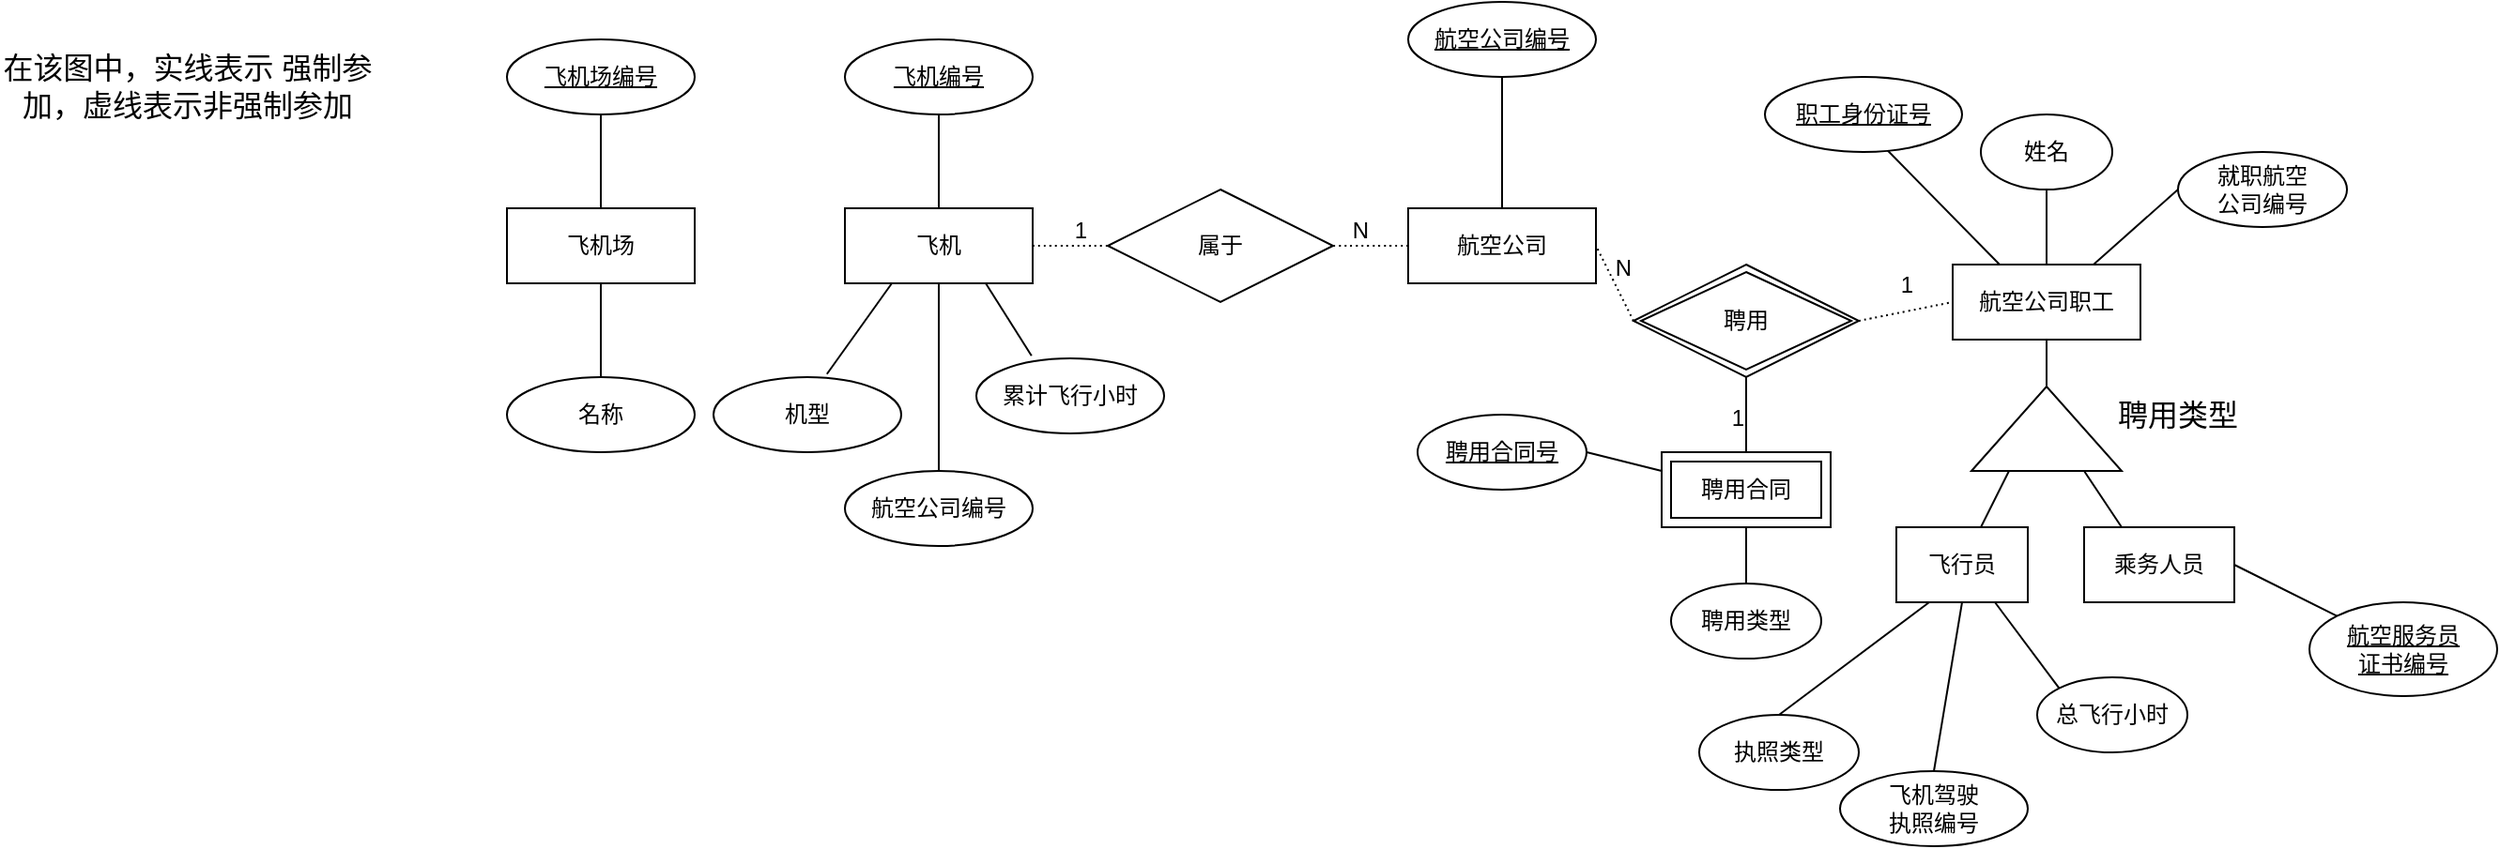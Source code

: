 <mxfile version="24.4.9" type="github">
  <diagram name="第 1 页" id="RIavcO6uoZUjZnijJ_pN">
    <mxGraphModel dx="790" dy="480" grid="1" gridSize="10" guides="1" tooltips="1" connect="1" arrows="1" fold="1" page="1" pageScale="1" pageWidth="2339" pageHeight="3300" math="0" shadow="0">
      <root>
        <mxCell id="0" />
        <mxCell id="1" parent="0" />
        <mxCell id="wJQzVaT3mwu58rgRfh5--1" value="飞机场" style="whiteSpace=wrap;html=1;align=center;" parent="1" vertex="1">
          <mxGeometry x="340" y="130" width="100" height="40" as="geometry" />
        </mxCell>
        <mxCell id="wJQzVaT3mwu58rgRfh5--2" value="飞机场编号" style="ellipse;whiteSpace=wrap;html=1;align=center;fontStyle=4;" parent="1" vertex="1">
          <mxGeometry x="340" y="40" width="100" height="40" as="geometry" />
        </mxCell>
        <mxCell id="wJQzVaT3mwu58rgRfh5--4" value="名称" style="ellipse;whiteSpace=wrap;html=1;align=center;" parent="1" vertex="1">
          <mxGeometry x="340" y="220" width="100" height="40" as="geometry" />
        </mxCell>
        <mxCell id="wJQzVaT3mwu58rgRfh5--6" value="飞机" style="whiteSpace=wrap;html=1;align=center;" parent="1" vertex="1">
          <mxGeometry x="520" y="130" width="100" height="40" as="geometry" />
        </mxCell>
        <mxCell id="wJQzVaT3mwu58rgRfh5--7" value="航空公司" style="whiteSpace=wrap;html=1;align=center;" parent="1" vertex="1">
          <mxGeometry x="820" y="130" width="100" height="40" as="geometry" />
        </mxCell>
        <mxCell id="wJQzVaT3mwu58rgRfh5--9" value="飞机编号" style="ellipse;whiteSpace=wrap;html=1;align=center;fontStyle=4;" parent="1" vertex="1">
          <mxGeometry x="520" y="40" width="100" height="40" as="geometry" />
        </mxCell>
        <mxCell id="wJQzVaT3mwu58rgRfh5--11" value="航空公司编号" style="ellipse;whiteSpace=wrap;html=1;align=center;fontStyle=4;" parent="1" vertex="1">
          <mxGeometry x="820" y="20" width="100" height="40" as="geometry" />
        </mxCell>
        <mxCell id="wJQzVaT3mwu58rgRfh5--12" value="机型" style="ellipse;whiteSpace=wrap;html=1;align=center;" parent="1" vertex="1">
          <mxGeometry x="450" y="220" width="100" height="40" as="geometry" />
        </mxCell>
        <mxCell id="wJQzVaT3mwu58rgRfh5--14" value="航空公司编号" style="ellipse;whiteSpace=wrap;html=1;align=center;" parent="1" vertex="1">
          <mxGeometry x="520" y="270" width="100" height="40" as="geometry" />
        </mxCell>
        <mxCell id="wJQzVaT3mwu58rgRfh5--17" value="累计飞行小时" style="ellipse;whiteSpace=wrap;html=1;align=center;" parent="1" vertex="1">
          <mxGeometry x="590" y="210" width="100" height="40" as="geometry" />
        </mxCell>
        <mxCell id="wJQzVaT3mwu58rgRfh5--19" value="属于" style="shape=rhombus;perimeter=rhombusPerimeter;whiteSpace=wrap;html=1;align=center;" parent="1" vertex="1">
          <mxGeometry x="660" y="120" width="120" height="60" as="geometry" />
        </mxCell>
        <mxCell id="wJQzVaT3mwu58rgRfh5--20" value="" style="endArrow=none;html=1;rounded=0;dashed=1;dashPattern=1 2;fontSize=12;startSize=8;endSize=8;curved=1;exitX=1;exitY=0.5;exitDx=0;exitDy=0;entryX=0;entryY=0.5;entryDx=0;entryDy=0;" parent="1" source="wJQzVaT3mwu58rgRfh5--6" target="wJQzVaT3mwu58rgRfh5--19" edge="1">
          <mxGeometry relative="1" as="geometry">
            <mxPoint x="620" y="180" as="sourcePoint" />
            <mxPoint x="780" y="180" as="targetPoint" />
          </mxGeometry>
        </mxCell>
        <mxCell id="wJQzVaT3mwu58rgRfh5--21" value="1" style="resizable=0;html=1;whiteSpace=wrap;align=right;verticalAlign=bottom;" parent="wJQzVaT3mwu58rgRfh5--20" connectable="0" vertex="1">
          <mxGeometry x="1" relative="1" as="geometry">
            <mxPoint x="-10" as="offset" />
          </mxGeometry>
        </mxCell>
        <mxCell id="wJQzVaT3mwu58rgRfh5--22" value="" style="endArrow=none;html=1;rounded=0;dashed=1;dashPattern=1 2;fontSize=12;startSize=8;endSize=8;curved=1;exitX=0;exitY=0.5;exitDx=0;exitDy=0;entryX=1;entryY=0.5;entryDx=0;entryDy=0;" parent="1" source="wJQzVaT3mwu58rgRfh5--7" target="wJQzVaT3mwu58rgRfh5--19" edge="1">
          <mxGeometry relative="1" as="geometry">
            <mxPoint x="620" y="180" as="sourcePoint" />
            <mxPoint x="780" y="180" as="targetPoint" />
          </mxGeometry>
        </mxCell>
        <mxCell id="wJQzVaT3mwu58rgRfh5--23" value="N" style="resizable=0;html=1;whiteSpace=wrap;align=right;verticalAlign=bottom;" parent="wJQzVaT3mwu58rgRfh5--22" connectable="0" vertex="1">
          <mxGeometry x="1" relative="1" as="geometry">
            <mxPoint x="20" as="offset" />
          </mxGeometry>
        </mxCell>
        <mxCell id="wJQzVaT3mwu58rgRfh5--24" value="在该图中，实线表示 强制参加，虚线表示非强制参加" style="text;html=1;align=center;verticalAlign=middle;whiteSpace=wrap;rounded=0;fontSize=16;" parent="1" vertex="1">
          <mxGeometry x="70" y="40" width="200" height="50" as="geometry" />
        </mxCell>
        <mxCell id="wJQzVaT3mwu58rgRfh5--32" style="endArrow=none;rounded=0;orthogonalLoop=1;jettySize=auto;html=1;exitX=0.5;exitY=0;exitDx=0;exitDy=0;entryX=0.5;entryY=1;entryDx=0;entryDy=0;fontSize=12;startSize=8;endSize=8;" parent="1" source="wJQzVaT3mwu58rgRfh5--25" target="wJQzVaT3mwu58rgRfh5--27" edge="1">
          <mxGeometry relative="1" as="geometry" />
        </mxCell>
        <mxCell id="wJQzVaT3mwu58rgRfh5--52" style="endArrow=none;rounded=0;orthogonalLoop=1;jettySize=auto;html=1;exitX=0.5;exitY=1;exitDx=0;exitDy=0;entryX=1;entryY=0.5;entryDx=0;entryDy=0;fontSize=12;startSize=8;endSize=8;" parent="1" source="wJQzVaT3mwu58rgRfh5--25" target="wJQzVaT3mwu58rgRfh5--48" edge="1">
          <mxGeometry relative="1" as="geometry" />
        </mxCell>
        <mxCell id="wJQzVaT3mwu58rgRfh5--25" value="航空公司职工" style="whiteSpace=wrap;html=1;align=center;" parent="1" vertex="1">
          <mxGeometry x="1110" y="160" width="100" height="40" as="geometry" />
        </mxCell>
        <mxCell id="wJQzVaT3mwu58rgRfh5--26" value="职工身份证号" style="ellipse;whiteSpace=wrap;html=1;align=center;fontStyle=4;" parent="1" vertex="1">
          <mxGeometry x="1010" y="60" width="105" height="40" as="geometry" />
        </mxCell>
        <mxCell id="wJQzVaT3mwu58rgRfh5--27" value="姓名" style="ellipse;whiteSpace=wrap;html=1;align=center;" parent="1" vertex="1">
          <mxGeometry x="1125" y="80" width="70" height="40" as="geometry" />
        </mxCell>
        <mxCell id="wJQzVaT3mwu58rgRfh5--28" value="就职航空&lt;div&gt;公司编号&lt;/div&gt;" style="ellipse;whiteSpace=wrap;html=1;align=center;" parent="1" vertex="1">
          <mxGeometry x="1230" y="100" width="90" height="40" as="geometry" />
        </mxCell>
        <mxCell id="wJQzVaT3mwu58rgRfh5--29" value="聘用类型" style="ellipse;whiteSpace=wrap;html=1;align=center;" parent="1" vertex="1">
          <mxGeometry x="960" y="330" width="80" height="40" as="geometry" />
        </mxCell>
        <mxCell id="wJQzVaT3mwu58rgRfh5--44" style="endArrow=none;html=1;rounded=0;exitX=0;exitY=0.25;exitDx=0;exitDy=0;entryX=1;entryY=0.5;entryDx=0;entryDy=0;fontSize=12;startSize=8;endSize=8;" parent="1" source="wJQzVaT3mwu58rgRfh5--30" target="wJQzVaT3mwu58rgRfh5--40" edge="1">
          <mxGeometry relative="1" as="geometry" />
        </mxCell>
        <mxCell id="wJQzVaT3mwu58rgRfh5--45" style="endArrow=none;rounded=0;orthogonalLoop=1;jettySize=auto;html=1;exitX=0.5;exitY=1;exitDx=0;exitDy=0;entryX=0.5;entryY=0;entryDx=0;entryDy=0;fontSize=12;startSize=8;endSize=8;" parent="1" source="wJQzVaT3mwu58rgRfh5--30" target="wJQzVaT3mwu58rgRfh5--29" edge="1">
          <mxGeometry relative="1" as="geometry" />
        </mxCell>
        <mxCell id="wJQzVaT3mwu58rgRfh5--30" value="聘用合同" style="shape=ext;margin=3;double=1;whiteSpace=wrap;html=1;align=center;" parent="1" vertex="1">
          <mxGeometry x="955" y="260" width="90" height="40" as="geometry" />
        </mxCell>
        <mxCell id="wJQzVaT3mwu58rgRfh5--31" style="endArrow=none;rounded=0;orthogonalLoop=1;jettySize=auto;html=1;entryX=0.623;entryY=0.982;entryDx=0;entryDy=0;entryPerimeter=0;fontSize=12;startSize=8;endSize=8;exitX=0.25;exitY=0;exitDx=0;exitDy=0;" parent="1" source="wJQzVaT3mwu58rgRfh5--25" target="wJQzVaT3mwu58rgRfh5--26" edge="1">
          <mxGeometry relative="1" as="geometry">
            <mxPoint x="1046" y="130" as="sourcePoint" />
          </mxGeometry>
        </mxCell>
        <mxCell id="wJQzVaT3mwu58rgRfh5--33" style="endArrow=none;rounded=0;orthogonalLoop=1;jettySize=auto;html=1;exitX=0.75;exitY=0;exitDx=0;exitDy=0;fontSize=12;startSize=8;endSize=8;entryX=0;entryY=0.5;entryDx=0;entryDy=0;" parent="1" source="wJQzVaT3mwu58rgRfh5--25" target="wJQzVaT3mwu58rgRfh5--28" edge="1">
          <mxGeometry relative="1" as="geometry">
            <mxPoint x="1231" y="127" as="targetPoint" />
          </mxGeometry>
        </mxCell>
        <mxCell id="wJQzVaT3mwu58rgRfh5--34" style="edgeStyle=none;curved=1;rounded=0;orthogonalLoop=1;jettySize=auto;html=1;exitX=0.5;exitY=0;exitDx=0;exitDy=0;fontSize=12;startSize=8;endSize=8;" parent="1" source="wJQzVaT3mwu58rgRfh5--30" target="wJQzVaT3mwu58rgRfh5--30" edge="1">
          <mxGeometry relative="1" as="geometry" />
        </mxCell>
        <mxCell id="wJQzVaT3mwu58rgRfh5--35" value="聘用" style="shape=rhombus;double=1;perimeter=rhombusPerimeter;whiteSpace=wrap;html=1;align=center;" parent="1" vertex="1">
          <mxGeometry x="940" y="160" width="120" height="60" as="geometry" />
        </mxCell>
        <mxCell id="wJQzVaT3mwu58rgRfh5--36" value="" style="endArrow=none;html=1;rounded=0;fontSize=12;startSize=8;endSize=8;curved=1;exitX=0.5;exitY=1;exitDx=0;exitDy=0;entryX=0.5;entryY=0;entryDx=0;entryDy=0;" parent="1" source="wJQzVaT3mwu58rgRfh5--35" target="wJQzVaT3mwu58rgRfh5--30" edge="1">
          <mxGeometry relative="1" as="geometry">
            <mxPoint x="900" y="250" as="sourcePoint" />
            <mxPoint x="1060" y="250" as="targetPoint" />
          </mxGeometry>
        </mxCell>
        <mxCell id="wJQzVaT3mwu58rgRfh5--37" value="1" style="resizable=0;html=1;whiteSpace=wrap;align=right;verticalAlign=bottom;" parent="wJQzVaT3mwu58rgRfh5--36" connectable="0" vertex="1">
          <mxGeometry x="1" relative="1" as="geometry">
            <mxPoint y="-10" as="offset" />
          </mxGeometry>
        </mxCell>
        <mxCell id="wJQzVaT3mwu58rgRfh5--38" value="" style="endArrow=none;html=1;rounded=0;dashed=1;dashPattern=1 2;fontSize=12;startSize=8;endSize=8;curved=1;exitX=0;exitY=0.5;exitDx=0;exitDy=0;entryX=1;entryY=0.5;entryDx=0;entryDy=0;" parent="1" source="wJQzVaT3mwu58rgRfh5--35" target="wJQzVaT3mwu58rgRfh5--7" edge="1">
          <mxGeometry relative="1" as="geometry">
            <mxPoint x="900" y="250" as="sourcePoint" />
            <mxPoint x="1060" y="250" as="targetPoint" />
          </mxGeometry>
        </mxCell>
        <mxCell id="wJQzVaT3mwu58rgRfh5--39" value="N" style="resizable=0;html=1;whiteSpace=wrap;align=right;verticalAlign=bottom;" parent="wJQzVaT3mwu58rgRfh5--38" connectable="0" vertex="1">
          <mxGeometry x="1" relative="1" as="geometry">
            <mxPoint x="20" y="20" as="offset" />
          </mxGeometry>
        </mxCell>
        <mxCell id="wJQzVaT3mwu58rgRfh5--40" value="聘用合同号" style="ellipse;whiteSpace=wrap;html=1;align=center;fontStyle=4;" parent="1" vertex="1">
          <mxGeometry x="825" y="240" width="90" height="40" as="geometry" />
        </mxCell>
        <mxCell id="wJQzVaT3mwu58rgRfh5--46" value="" style="endArrow=none;html=1;rounded=0;dashed=1;dashPattern=1 2;fontSize=12;startSize=8;endSize=8;curved=1;exitX=1;exitY=0.5;exitDx=0;exitDy=0;entryX=0;entryY=0.5;entryDx=0;entryDy=0;" parent="1" source="wJQzVaT3mwu58rgRfh5--35" target="wJQzVaT3mwu58rgRfh5--25" edge="1">
          <mxGeometry relative="1" as="geometry">
            <mxPoint x="1000" y="180" as="sourcePoint" />
            <mxPoint x="1160" y="180" as="targetPoint" />
          </mxGeometry>
        </mxCell>
        <mxCell id="wJQzVaT3mwu58rgRfh5--47" value="1" style="resizable=0;html=1;whiteSpace=wrap;align=right;verticalAlign=bottom;" parent="wJQzVaT3mwu58rgRfh5--46" connectable="0" vertex="1">
          <mxGeometry x="1" relative="1" as="geometry">
            <mxPoint x="-20" as="offset" />
          </mxGeometry>
        </mxCell>
        <mxCell id="wJQzVaT3mwu58rgRfh5--56" value="" style="group" parent="1" vertex="1" connectable="0">
          <mxGeometry x="1120" y="225" width="150" height="45" as="geometry" />
        </mxCell>
        <mxCell id="wJQzVaT3mwu58rgRfh5--48" value="" style="triangle;whiteSpace=wrap;html=1;rotation=-90;movable=1;resizable=1;rotatable=1;deletable=1;editable=1;locked=0;connectable=1;" parent="wJQzVaT3mwu58rgRfh5--56" vertex="1">
          <mxGeometry x="17.5" y="-17.5" width="45" height="80" as="geometry" />
        </mxCell>
        <mxCell id="wJQzVaT3mwu58rgRfh5--53" value="聘用类型" style="text;html=1;align=center;verticalAlign=middle;whiteSpace=wrap;rounded=0;fontSize=16;movable=1;resizable=1;rotatable=1;deletable=1;editable=1;locked=0;connectable=1;" parent="wJQzVaT3mwu58rgRfh5--56" vertex="1">
          <mxGeometry x="70" width="80" height="30" as="geometry" />
        </mxCell>
        <mxCell id="wJQzVaT3mwu58rgRfh5--64" value="" style="endArrow=none;rounded=0;orthogonalLoop=1;jettySize=auto;html=1;fontSize=12;startSize=8;endSize=8;entryX=0;entryY=0.25;entryDx=0;entryDy=0;" parent="1" source="wJQzVaT3mwu58rgRfh5--63" target="wJQzVaT3mwu58rgRfh5--48" edge="1">
          <mxGeometry relative="1" as="geometry" />
        </mxCell>
        <mxCell id="wJQzVaT3mwu58rgRfh5--63" value="飞行员" style="whiteSpace=wrap;html=1;align=center;" parent="1" vertex="1">
          <mxGeometry x="1080" y="300" width="70" height="40" as="geometry" />
        </mxCell>
        <mxCell id="wJQzVaT3mwu58rgRfh5--65" value="" style="endArrow=none;html=1;rounded=0;fontSize=12;startSize=8;endSize=8;curved=1;exitX=0.5;exitY=1;exitDx=0;exitDy=0;entryX=0.5;entryY=0;entryDx=0;entryDy=0;" parent="1" source="wJQzVaT3mwu58rgRfh5--2" target="wJQzVaT3mwu58rgRfh5--1" edge="1">
          <mxGeometry relative="1" as="geometry">
            <mxPoint x="310" y="120" as="sourcePoint" />
            <mxPoint x="470" y="120" as="targetPoint" />
          </mxGeometry>
        </mxCell>
        <mxCell id="wJQzVaT3mwu58rgRfh5--66" value="" style="endArrow=none;html=1;rounded=0;fontSize=12;startSize=8;endSize=8;curved=1;exitX=0.5;exitY=1;exitDx=0;exitDy=0;entryX=0.5;entryY=0;entryDx=0;entryDy=0;" parent="1" source="wJQzVaT3mwu58rgRfh5--1" target="wJQzVaT3mwu58rgRfh5--4" edge="1">
          <mxGeometry relative="1" as="geometry">
            <mxPoint x="340" y="230" as="sourcePoint" />
            <mxPoint x="500" y="230" as="targetPoint" />
          </mxGeometry>
        </mxCell>
        <mxCell id="wJQzVaT3mwu58rgRfh5--67" value="" style="endArrow=none;html=1;rounded=0;fontSize=12;startSize=8;endSize=8;curved=1;exitX=0.5;exitY=1;exitDx=0;exitDy=0;entryX=0.5;entryY=0;entryDx=0;entryDy=0;" parent="1" source="wJQzVaT3mwu58rgRfh5--9" target="wJQzVaT3mwu58rgRfh5--6" edge="1">
          <mxGeometry relative="1" as="geometry">
            <mxPoint x="550" y="80" as="sourcePoint" />
            <mxPoint x="550" y="130" as="targetPoint" />
          </mxGeometry>
        </mxCell>
        <mxCell id="wJQzVaT3mwu58rgRfh5--68" value="" style="endArrow=none;html=1;rounded=0;fontSize=12;startSize=8;endSize=8;curved=1;exitX=0.25;exitY=1;exitDx=0;exitDy=0;entryX=0.604;entryY=-0.041;entryDx=0;entryDy=0;entryPerimeter=0;" parent="1" source="wJQzVaT3mwu58rgRfh5--6" target="wJQzVaT3mwu58rgRfh5--12" edge="1">
          <mxGeometry relative="1" as="geometry">
            <mxPoint x="550" y="180" as="sourcePoint" />
            <mxPoint x="550" y="230" as="targetPoint" />
          </mxGeometry>
        </mxCell>
        <mxCell id="wJQzVaT3mwu58rgRfh5--69" value="" style="endArrow=none;html=1;rounded=0;fontSize=12;startSize=8;endSize=8;curved=1;exitX=0.5;exitY=1;exitDx=0;exitDy=0;entryX=0.5;entryY=0;entryDx=0;entryDy=0;" parent="1" source="wJQzVaT3mwu58rgRfh5--6" target="wJQzVaT3mwu58rgRfh5--14" edge="1">
          <mxGeometry relative="1" as="geometry">
            <mxPoint x="555" y="180" as="sourcePoint" />
            <mxPoint x="520" y="228" as="targetPoint" />
          </mxGeometry>
        </mxCell>
        <mxCell id="wJQzVaT3mwu58rgRfh5--70" value="" style="endArrow=none;html=1;rounded=0;fontSize=12;startSize=8;endSize=8;curved=1;exitX=0.294;exitY=-0.034;exitDx=0;exitDy=0;entryX=0.75;entryY=1;entryDx=0;entryDy=0;exitPerimeter=0;" parent="1" source="wJQzVaT3mwu58rgRfh5--17" target="wJQzVaT3mwu58rgRfh5--6" edge="1">
          <mxGeometry relative="1" as="geometry">
            <mxPoint x="565" y="190" as="sourcePoint" />
            <mxPoint x="530" y="238" as="targetPoint" />
          </mxGeometry>
        </mxCell>
        <mxCell id="wJQzVaT3mwu58rgRfh5--71" value="" style="endArrow=none;html=1;rounded=0;fontSize=12;startSize=8;endSize=8;curved=1;exitX=0.5;exitY=1;exitDx=0;exitDy=0;entryX=0.5;entryY=0;entryDx=0;entryDy=0;" parent="1" source="wJQzVaT3mwu58rgRfh5--11" target="wJQzVaT3mwu58rgRfh5--7" edge="1">
          <mxGeometry relative="1" as="geometry">
            <mxPoint x="940" y="60" as="sourcePoint" />
            <mxPoint x="940" y="110" as="targetPoint" />
          </mxGeometry>
        </mxCell>
        <mxCell id="wJQzVaT3mwu58rgRfh5--72" value="乘务人员" style="whiteSpace=wrap;html=1;align=center;" parent="1" vertex="1">
          <mxGeometry x="1180" y="300" width="80" height="40" as="geometry" />
        </mxCell>
        <mxCell id="wJQzVaT3mwu58rgRfh5--74" value="" style="endArrow=none;html=1;rounded=0;fontSize=12;startSize=8;endSize=8;curved=1;exitX=0.25;exitY=0;exitDx=0;exitDy=0;entryX=0;entryY=0.75;entryDx=0;entryDy=0;" parent="1" source="wJQzVaT3mwu58rgRfh5--72" target="wJQzVaT3mwu58rgRfh5--48" edge="1">
          <mxGeometry relative="1" as="geometry">
            <mxPoint x="1070" y="270" as="sourcePoint" />
            <mxPoint x="1230" y="270" as="targetPoint" />
          </mxGeometry>
        </mxCell>
        <mxCell id="wJQzVaT3mwu58rgRfh5--76" value="执照类型" style="ellipse;whiteSpace=wrap;html=1;align=center;" parent="1" vertex="1">
          <mxGeometry x="975" y="400" width="85" height="40" as="geometry" />
        </mxCell>
        <mxCell id="wJQzVaT3mwu58rgRfh5--77" value="总飞行小时" style="ellipse;whiteSpace=wrap;html=1;align=center;" parent="1" vertex="1">
          <mxGeometry x="1155" y="380" width="80" height="40" as="geometry" />
        </mxCell>
        <mxCell id="wJQzVaT3mwu58rgRfh5--86" value="" style="endArrow=none;html=1;rounded=0;fontSize=12;startSize=8;endSize=8;curved=1;exitX=0.5;exitY=1;exitDx=0;exitDy=0;entryX=0.5;entryY=0;entryDx=0;entryDy=0;" parent="1" source="wJQzVaT3mwu58rgRfh5--63" target="wJQzVaT3mwu58rgRfh5--102" edge="1">
          <mxGeometry relative="1" as="geometry">
            <mxPoint x="1079.995" y="359.998" as="sourcePoint" />
            <mxPoint x="1104.64" y="377.32" as="targetPoint" />
          </mxGeometry>
        </mxCell>
        <mxCell id="wJQzVaT3mwu58rgRfh5--87" value="" style="endArrow=none;html=1;rounded=0;fontSize=12;startSize=8;endSize=8;curved=1;exitX=0.5;exitY=0;exitDx=0;exitDy=0;entryX=0.25;entryY=1;entryDx=0;entryDy=0;" parent="1" source="wJQzVaT3mwu58rgRfh5--76" target="wJQzVaT3mwu58rgRfh5--63" edge="1">
          <mxGeometry relative="1" as="geometry">
            <mxPoint x="1000" y="490" as="sourcePoint" />
            <mxPoint x="1070" y="490" as="targetPoint" />
          </mxGeometry>
        </mxCell>
        <mxCell id="wJQzVaT3mwu58rgRfh5--88" style="edgeStyle=none;curved=1;rounded=0;orthogonalLoop=1;jettySize=auto;html=1;exitX=1;exitY=1;exitDx=0;exitDy=0;fontSize=12;startSize=8;endSize=8;" parent="1" edge="1">
          <mxGeometry relative="1" as="geometry">
            <mxPoint x="1110" y="415" as="sourcePoint" />
            <mxPoint x="1110" y="415" as="targetPoint" />
          </mxGeometry>
        </mxCell>
        <mxCell id="wJQzVaT3mwu58rgRfh5--89" value="" style="endArrow=none;html=1;rounded=0;fontSize=12;startSize=8;endSize=8;curved=1;entryX=0;entryY=0;entryDx=0;entryDy=0;exitX=0.75;exitY=1;exitDx=0;exitDy=0;" parent="1" source="wJQzVaT3mwu58rgRfh5--63" target="wJQzVaT3mwu58rgRfh5--77" edge="1">
          <mxGeometry relative="1" as="geometry">
            <mxPoint x="1133" y="340" as="sourcePoint" />
            <mxPoint x="1210" y="430" as="targetPoint" />
          </mxGeometry>
        </mxCell>
        <mxCell id="wJQzVaT3mwu58rgRfh5--97" value="航空服务员&lt;div&gt;证书编号&lt;br&gt;&lt;/div&gt;" style="ellipse;whiteSpace=wrap;html=1;align=center;fontStyle=4;" parent="1" vertex="1">
          <mxGeometry x="1300" y="340" width="100" height="50" as="geometry" />
        </mxCell>
        <mxCell id="wJQzVaT3mwu58rgRfh5--98" value="" style="endArrow=none;html=1;rounded=0;fontSize=12;startSize=8;endSize=8;exitX=0;exitY=0;exitDx=0;exitDy=0;entryX=1;entryY=0.5;entryDx=0;entryDy=0;startArrow=none;startFill=0;" parent="1" source="wJQzVaT3mwu58rgRfh5--97" target="wJQzVaT3mwu58rgRfh5--72" edge="1">
          <mxGeometry relative="1" as="geometry">
            <mxPoint x="1260" y="470" as="sourcePoint" />
            <mxPoint x="1420" y="470" as="targetPoint" />
          </mxGeometry>
        </mxCell>
        <mxCell id="wJQzVaT3mwu58rgRfh5--100" style="edgeStyle=none;curved=1;rounded=0;orthogonalLoop=1;jettySize=auto;html=1;exitX=1;exitY=1;exitDx=0;exitDy=0;fontSize=12;startSize=8;endSize=8;" parent="1" edge="1">
          <mxGeometry relative="1" as="geometry">
            <mxPoint x="1320" y="415" as="sourcePoint" />
            <mxPoint x="1320" y="415" as="targetPoint" />
          </mxGeometry>
        </mxCell>
        <mxCell id="wJQzVaT3mwu58rgRfh5--102" value="飞机驾驶&lt;div&gt;执照编号&lt;/div&gt;" style="ellipse;whiteSpace=wrap;html=1;align=center;" parent="1" vertex="1">
          <mxGeometry x="1050" y="430" width="100" height="40" as="geometry" />
        </mxCell>
      </root>
    </mxGraphModel>
  </diagram>
</mxfile>
